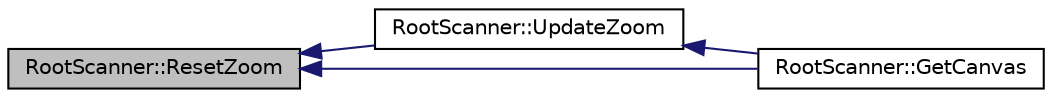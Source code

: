 digraph "RootScanner::ResetZoom"
{
  edge [fontname="Helvetica",fontsize="10",labelfontname="Helvetica",labelfontsize="10"];
  node [fontname="Helvetica",fontsize="10",shape=record];
  rankdir="LR";
  Node1 [label="RootScanner::ResetZoom",height=0.2,width=0.4,color="black", fillcolor="grey75", style="filled", fontcolor="black"];
  Node1 -> Node2 [dir="back",color="midnightblue",fontsize="10",style="solid",fontname="Helvetica"];
  Node2 [label="RootScanner::UpdateZoom",height=0.2,width=0.4,color="black", fillcolor="white", style="filled",URL="$df/d33/class_root_scanner.html#a417aadc75e2bc1d91379e67bd5d57284"];
  Node2 -> Node3 [dir="back",color="midnightblue",fontsize="10",style="solid",fontname="Helvetica"];
  Node3 [label="RootScanner::GetCanvas",height=0.2,width=0.4,color="black", fillcolor="white", style="filled",URL="$df/d33/class_root_scanner.html#a2d701982772ca70bcb1e1ee89f18a128"];
  Node1 -> Node3 [dir="back",color="midnightblue",fontsize="10",style="solid",fontname="Helvetica"];
}
